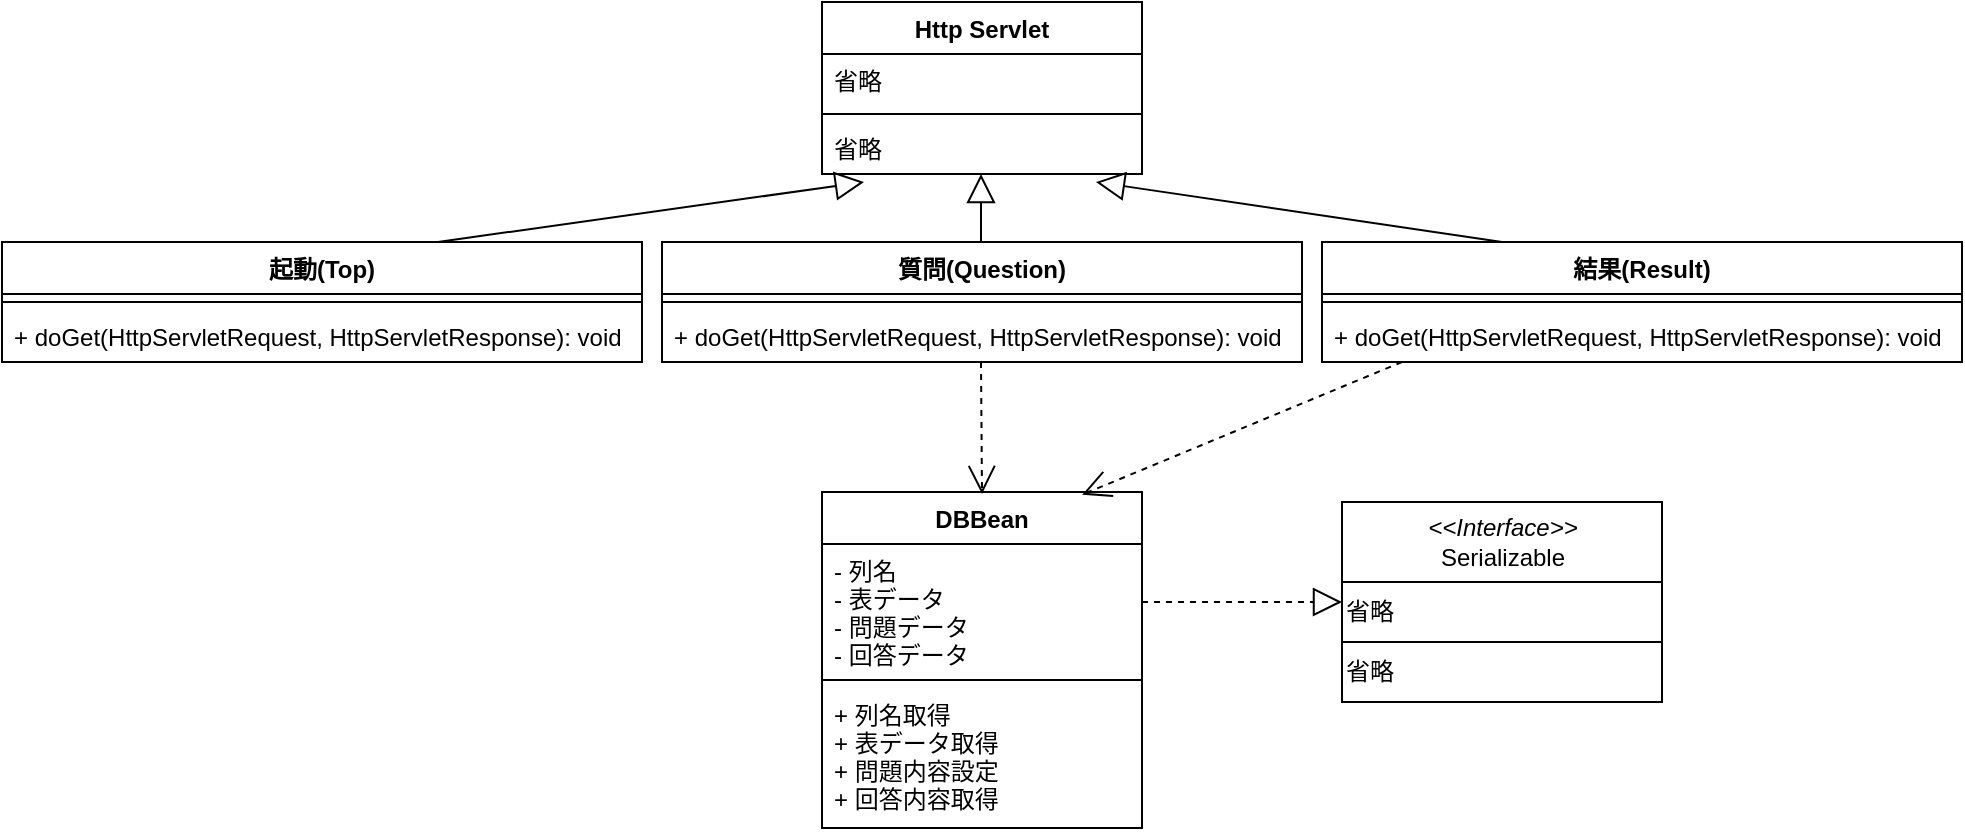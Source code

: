 <mxfile version="14.4.6" type="device"><diagram id="JI0K0vjLV_tq3sg-sr1O" name="ページ1"><mxGraphModel dx="868" dy="488" grid="1" gridSize="10" guides="1" tooltips="1" connect="1" arrows="1" fold="1" page="1" pageScale="1" pageWidth="827" pageHeight="1169" math="0" shadow="0"><root><mxCell id="0"/><mxCell id="1" parent="0"/><mxCell id="4IN13qdiGeQ6ybgaw4a2-1" value="Http Servlet" style="swimlane;fontStyle=1;align=center;verticalAlign=top;childLayout=stackLayout;horizontal=1;startSize=26;horizontalStack=0;resizeParent=1;resizeParentMax=0;resizeLast=0;collapsible=1;marginBottom=0;" parent="1" vertex="1"><mxGeometry x="420" y="20" width="160" height="86" as="geometry"/></mxCell><mxCell id="4IN13qdiGeQ6ybgaw4a2-2" value="省略" style="text;strokeColor=none;fillColor=none;align=left;verticalAlign=top;spacingLeft=4;spacingRight=4;overflow=hidden;rotatable=0;points=[[0,0.5],[1,0.5]];portConstraint=eastwest;" parent="4IN13qdiGeQ6ybgaw4a2-1" vertex="1"><mxGeometry y="26" width="160" height="26" as="geometry"/></mxCell><mxCell id="4IN13qdiGeQ6ybgaw4a2-3" value="" style="line;strokeWidth=1;fillColor=none;align=left;verticalAlign=middle;spacingTop=-1;spacingLeft=3;spacingRight=3;rotatable=0;labelPosition=right;points=[];portConstraint=eastwest;" parent="4IN13qdiGeQ6ybgaw4a2-1" vertex="1"><mxGeometry y="52" width="160" height="8" as="geometry"/></mxCell><mxCell id="4IN13qdiGeQ6ybgaw4a2-4" value="省略" style="text;strokeColor=none;fillColor=none;align=left;verticalAlign=top;spacingLeft=4;spacingRight=4;overflow=hidden;rotatable=0;points=[[0,0.5],[1,0.5]];portConstraint=eastwest;" parent="4IN13qdiGeQ6ybgaw4a2-1" vertex="1"><mxGeometry y="60" width="160" height="26" as="geometry"/></mxCell><mxCell id="4IN13qdiGeQ6ybgaw4a2-5" value="起動(Top)" style="swimlane;fontStyle=1;align=center;verticalAlign=top;childLayout=stackLayout;horizontal=1;startSize=26;horizontalStack=0;resizeParent=1;resizeParentMax=0;resizeLast=0;collapsible=1;marginBottom=0;" parent="1" vertex="1"><mxGeometry x="10" y="140" width="320" height="60" as="geometry"/></mxCell><mxCell id="4IN13qdiGeQ6ybgaw4a2-7" value="" style="line;strokeWidth=1;fillColor=none;align=left;verticalAlign=middle;spacingTop=-1;spacingLeft=3;spacingRight=3;rotatable=0;labelPosition=right;points=[];portConstraint=eastwest;" parent="4IN13qdiGeQ6ybgaw4a2-5" vertex="1"><mxGeometry y="26" width="320" height="8" as="geometry"/></mxCell><mxCell id="4IN13qdiGeQ6ybgaw4a2-8" value="+ doGet(HttpServletRequest, HttpServletResponse): void" style="text;strokeColor=none;fillColor=none;align=left;verticalAlign=top;spacingLeft=4;spacingRight=4;overflow=hidden;rotatable=0;points=[[0,0.5],[1,0.5]];portConstraint=eastwest;" parent="4IN13qdiGeQ6ybgaw4a2-5" vertex="1"><mxGeometry y="34" width="320" height="26" as="geometry"/></mxCell><mxCell id="4IN13qdiGeQ6ybgaw4a2-9" value="結果(Result)" style="swimlane;fontStyle=1;align=center;verticalAlign=top;childLayout=stackLayout;horizontal=1;startSize=26;horizontalStack=0;resizeParent=1;resizeParentMax=0;resizeLast=0;collapsible=1;marginBottom=0;" parent="1" vertex="1"><mxGeometry x="670" y="140" width="320" height="60" as="geometry"/></mxCell><mxCell id="4IN13qdiGeQ6ybgaw4a2-10" value="" style="line;strokeWidth=1;fillColor=none;align=left;verticalAlign=middle;spacingTop=-1;spacingLeft=3;spacingRight=3;rotatable=0;labelPosition=right;points=[];portConstraint=eastwest;" parent="4IN13qdiGeQ6ybgaw4a2-9" vertex="1"><mxGeometry y="26" width="320" height="8" as="geometry"/></mxCell><mxCell id="4IN13qdiGeQ6ybgaw4a2-11" value="+ doGet(HttpServletRequest, HttpServletResponse): void" style="text;strokeColor=none;fillColor=none;align=left;verticalAlign=top;spacingLeft=4;spacingRight=4;overflow=hidden;rotatable=0;points=[[0,0.5],[1,0.5]];portConstraint=eastwest;" parent="4IN13qdiGeQ6ybgaw4a2-9" vertex="1"><mxGeometry y="34" width="320" height="26" as="geometry"/></mxCell><mxCell id="4IN13qdiGeQ6ybgaw4a2-12" value="質問(Question)" style="swimlane;fontStyle=1;align=center;verticalAlign=top;childLayout=stackLayout;horizontal=1;startSize=26;horizontalStack=0;resizeParent=1;resizeParentMax=0;resizeLast=0;collapsible=1;marginBottom=0;" parent="1" vertex="1"><mxGeometry x="340" y="140" width="320" height="60" as="geometry"/></mxCell><mxCell id="4IN13qdiGeQ6ybgaw4a2-13" value="" style="line;strokeWidth=1;fillColor=none;align=left;verticalAlign=middle;spacingTop=-1;spacingLeft=3;spacingRight=3;rotatable=0;labelPosition=right;points=[];portConstraint=eastwest;" parent="4IN13qdiGeQ6ybgaw4a2-12" vertex="1"><mxGeometry y="26" width="320" height="8" as="geometry"/></mxCell><mxCell id="4IN13qdiGeQ6ybgaw4a2-14" value="+ doGet(HttpServletRequest, HttpServletResponse): void" style="text;strokeColor=none;fillColor=none;align=left;verticalAlign=top;spacingLeft=4;spacingRight=4;overflow=hidden;rotatable=0;points=[[0,0.5],[1,0.5]];portConstraint=eastwest;" parent="4IN13qdiGeQ6ybgaw4a2-12" vertex="1"><mxGeometry y="34" width="320" height="26" as="geometry"/></mxCell><mxCell id="4IN13qdiGeQ6ybgaw4a2-19" value="省略" style="html=1;align=left;" parent="1" vertex="1"><mxGeometry x="680" y="340" width="160" height="30" as="geometry"/></mxCell><mxCell id="4IN13qdiGeQ6ybgaw4a2-20" value="省略" style="html=1;align=left;" parent="1" vertex="1"><mxGeometry x="680" y="310" width="160" height="30" as="geometry"/></mxCell><mxCell id="4IN13qdiGeQ6ybgaw4a2-21" value="&lt;i&gt;&amp;lt;&amp;lt;Interface&amp;gt;&amp;gt;&lt;/i&gt;&lt;br&gt;Serializable" style="html=1;" parent="1" vertex="1"><mxGeometry x="680" y="270" width="160" height="40" as="geometry"/></mxCell><mxCell id="4IN13qdiGeQ6ybgaw4a2-24" value="DBBean" style="swimlane;fontStyle=1;align=center;verticalAlign=top;childLayout=stackLayout;horizontal=1;startSize=26;horizontalStack=0;resizeParent=1;resizeParentMax=0;resizeLast=0;collapsible=1;marginBottom=0;" parent="1" vertex="1"><mxGeometry x="420" y="265" width="160" height="168" as="geometry"/></mxCell><mxCell id="4IN13qdiGeQ6ybgaw4a2-25" value="- 列名&#10;- 表データ&#10;- 問題データ&#10;- 回答データ" style="text;strokeColor=none;fillColor=none;align=left;verticalAlign=top;spacingLeft=4;spacingRight=4;overflow=hidden;rotatable=0;points=[[0,0.5],[1,0.5]];portConstraint=eastwest;" parent="4IN13qdiGeQ6ybgaw4a2-24" vertex="1"><mxGeometry y="26" width="160" height="64" as="geometry"/></mxCell><mxCell id="4IN13qdiGeQ6ybgaw4a2-26" value="" style="line;strokeWidth=1;fillColor=none;align=left;verticalAlign=middle;spacingTop=-1;spacingLeft=3;spacingRight=3;rotatable=0;labelPosition=right;points=[];portConstraint=eastwest;" parent="4IN13qdiGeQ6ybgaw4a2-24" vertex="1"><mxGeometry y="90" width="160" height="8" as="geometry"/></mxCell><mxCell id="4IN13qdiGeQ6ybgaw4a2-27" value="+ 列名取得&#10;+ 表データ取得&#10;+ 問題内容設定&#10;+ 回答内容取得" style="text;strokeColor=none;fillColor=none;align=left;verticalAlign=top;spacingLeft=4;spacingRight=4;overflow=hidden;rotatable=0;points=[[0,0.5],[1,0.5]];portConstraint=eastwest;" parent="4IN13qdiGeQ6ybgaw4a2-24" vertex="1"><mxGeometry y="98" width="160" height="70" as="geometry"/></mxCell><mxCell id="4IN13qdiGeQ6ybgaw4a2-33" value="" style="endArrow=open;endFill=1;endSize=12;html=1;dashed=1;" parent="1" edge="1"><mxGeometry width="160" relative="1" as="geometry"><mxPoint x="499.5" y="200" as="sourcePoint"/><mxPoint x="500" y="266" as="targetPoint"/></mxGeometry></mxCell><mxCell id="4IN13qdiGeQ6ybgaw4a2-34" value="" style="endArrow=block;dashed=1;endFill=0;endSize=12;html=1;" parent="1" edge="1"><mxGeometry width="160" relative="1" as="geometry"><mxPoint x="580" y="320" as="sourcePoint"/><mxPoint x="680" y="320" as="targetPoint"/></mxGeometry></mxCell><mxCell id="4IN13qdiGeQ6ybgaw4a2-35" value="" style="endArrow=block;endFill=0;endSize=12;html=1;entryX=0.131;entryY=1.154;entryDx=0;entryDy=0;entryPerimeter=0;" parent="1" target="4IN13qdiGeQ6ybgaw4a2-4" edge="1"><mxGeometry width="160" relative="1" as="geometry"><mxPoint x="228" y="140" as="sourcePoint"/><mxPoint x="330" y="70" as="targetPoint"/></mxGeometry></mxCell><mxCell id="4IN13qdiGeQ6ybgaw4a2-36" value="" style="endArrow=block;endFill=0;endSize=12;html=1;" parent="1" edge="1"><mxGeometry width="160" relative="1" as="geometry"><mxPoint x="499.5" y="140" as="sourcePoint"/><mxPoint x="499.5" y="106" as="targetPoint"/></mxGeometry></mxCell><mxCell id="4IN13qdiGeQ6ybgaw4a2-38" value="" style="endArrow=block;endFill=0;endSize=12;html=1;entryX=0.856;entryY=1.154;entryDx=0;entryDy=0;entryPerimeter=0;" parent="1" target="4IN13qdiGeQ6ybgaw4a2-4" edge="1"><mxGeometry width="160" relative="1" as="geometry"><mxPoint x="760" y="140" as="sourcePoint"/><mxPoint x="660" y="70" as="targetPoint"/></mxGeometry></mxCell><mxCell id="4IN13qdiGeQ6ybgaw4a2-39" value="" style="endArrow=open;endFill=1;endSize=12;html=1;dashed=1;entryX=0.813;entryY=0.008;entryDx=0;entryDy=0;entryPerimeter=0;" parent="1" target="4IN13qdiGeQ6ybgaw4a2-24" edge="1"><mxGeometry width="160" relative="1" as="geometry"><mxPoint x="710" y="200" as="sourcePoint"/><mxPoint x="553" y="260" as="targetPoint"/></mxGeometry></mxCell></root></mxGraphModel></diagram></mxfile>